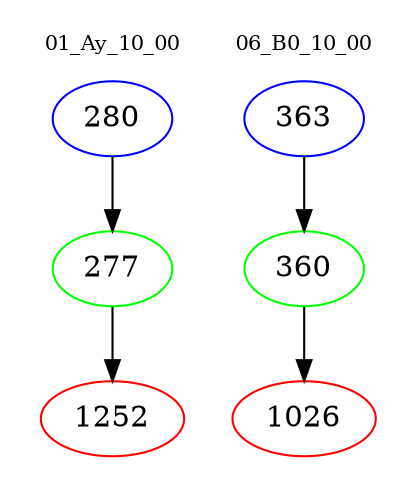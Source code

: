 digraph{
subgraph cluster_0 {
color = white
label = "01_Ay_10_00";
fontsize=10;
T0_280 [label="280", color="blue"]
T0_280 -> T0_277 [color="black"]
T0_277 [label="277", color="green"]
T0_277 -> T0_1252 [color="black"]
T0_1252 [label="1252", color="red"]
}
subgraph cluster_1 {
color = white
label = "06_B0_10_00";
fontsize=10;
T1_363 [label="363", color="blue"]
T1_363 -> T1_360 [color="black"]
T1_360 [label="360", color="green"]
T1_360 -> T1_1026 [color="black"]
T1_1026 [label="1026", color="red"]
}
}
